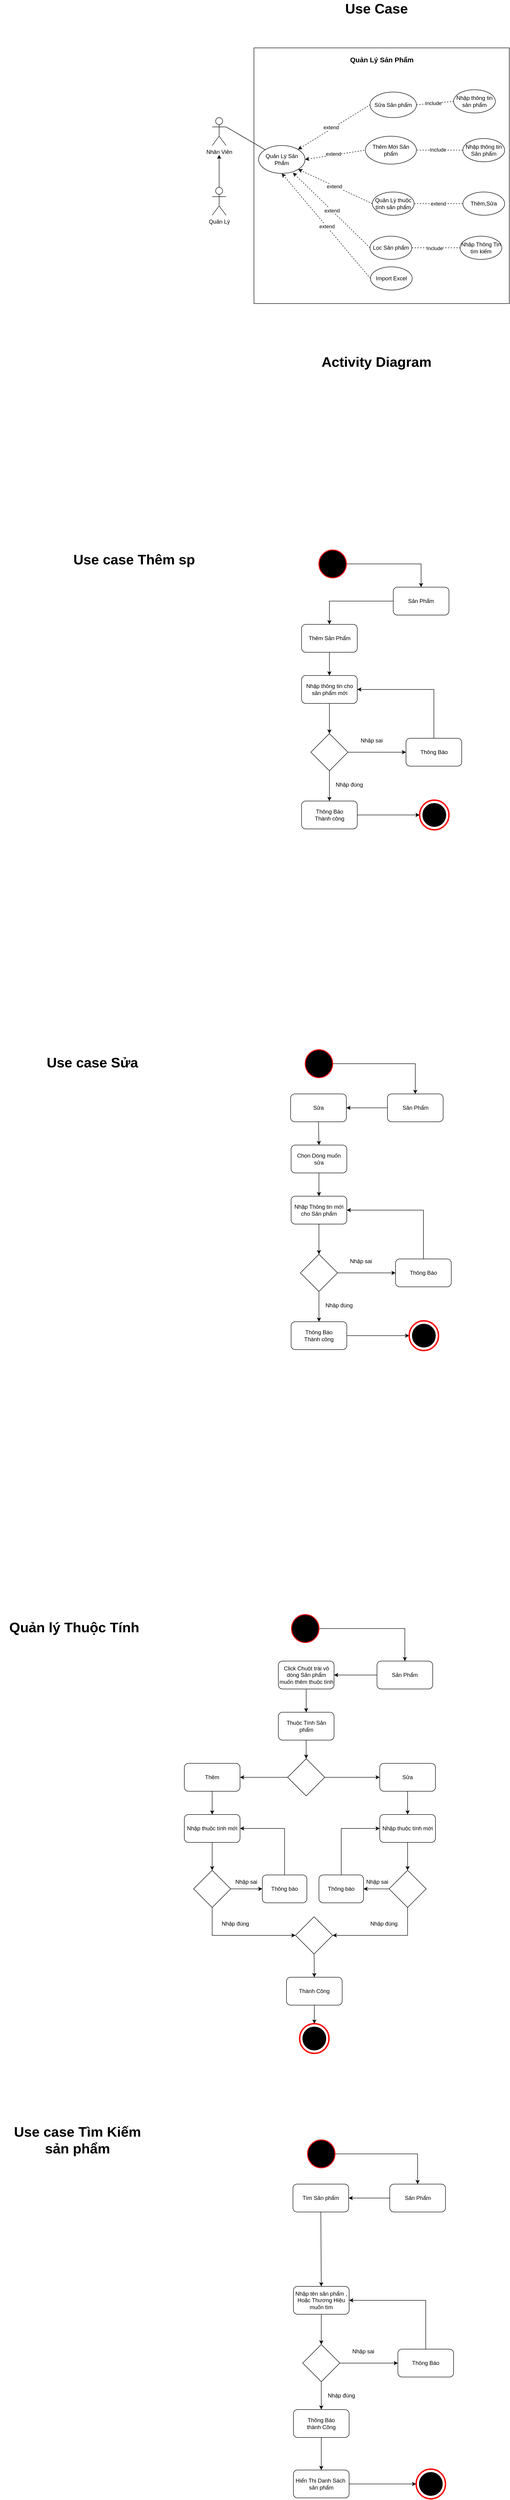 <mxfile version="22.1.8" type="device" pages="2">
  <diagram name="Page-1" id="2Zxr0U03Zd9KYjyifjJM">
    <mxGraphModel dx="4503" dy="2720" grid="0" gridSize="10" guides="1" tooltips="1" connect="1" arrows="1" fold="1" page="1" pageScale="1" pageWidth="850" pageHeight="1100" math="0" shadow="0">
      <root>
        <mxCell id="0" />
        <mxCell id="1" parent="0" />
        <mxCell id="1EELIQe_R0sqBMKia2p--1" value="" style="whiteSpace=wrap;html=1;aspect=fixed;fillStyle=auto;fillColor=none;" parent="1" vertex="1">
          <mxGeometry x="200" y="50" width="550" height="550" as="geometry" />
        </mxCell>
        <mxCell id="A_p0VNZWACx5mgNuEytA-6" style="rounded=0;orthogonalLoop=1;jettySize=auto;html=1;exitX=1;exitY=0.333;exitDx=0;exitDy=0;exitPerimeter=0;endArrow=none;endFill=0;" parent="1" source="A_p0VNZWACx5mgNuEytA-1" target="A_p0VNZWACx5mgNuEytA-5" edge="1">
          <mxGeometry relative="1" as="geometry" />
        </mxCell>
        <mxCell id="A_p0VNZWACx5mgNuEytA-1" value="Nhân Viên" style="shape=umlActor;verticalLabelPosition=bottom;verticalAlign=top;html=1;outlineConnect=0;" parent="1" vertex="1">
          <mxGeometry x="110" y="200" width="30" height="60" as="geometry" />
        </mxCell>
        <mxCell id="A_p0VNZWACx5mgNuEytA-2" value="Quản Lý" style="shape=umlActor;verticalLabelPosition=bottom;verticalAlign=top;html=1;outlineConnect=0;" parent="1" vertex="1">
          <mxGeometry x="110" y="350" width="30" height="60" as="geometry" />
        </mxCell>
        <mxCell id="A_p0VNZWACx5mgNuEytA-3" style="rounded=0;orthogonalLoop=1;jettySize=auto;html=1;exitX=0.5;exitY=0;exitDx=0;exitDy=0;exitPerimeter=0;" parent="1" source="A_p0VNZWACx5mgNuEytA-2" edge="1">
          <mxGeometry relative="1" as="geometry">
            <mxPoint x="125" y="280" as="targetPoint" />
          </mxGeometry>
        </mxCell>
        <mxCell id="A_p0VNZWACx5mgNuEytA-4" value="Quản Lý Sản Phẩm" style="text;html=1;strokeColor=none;fillColor=none;align=center;verticalAlign=middle;whiteSpace=wrap;rounded=0;fontSize=15;fontStyle=1" parent="1" vertex="1">
          <mxGeometry x="387.5" y="60" width="175" height="30" as="geometry" />
        </mxCell>
        <mxCell id="A_p0VNZWACx5mgNuEytA-8" style="rounded=0;orthogonalLoop=1;jettySize=auto;html=1;entryX=0;entryY=0.5;entryDx=0;entryDy=0;endArrow=none;endFill=0;dashed=1;startArrow=classic;startFill=1;" parent="1" source="A_p0VNZWACx5mgNuEytA-5" target="A_p0VNZWACx5mgNuEytA-7" edge="1">
          <mxGeometry relative="1" as="geometry" />
        </mxCell>
        <mxCell id="A_p0VNZWACx5mgNuEytA-11" value="extend" style="edgeLabel;html=1;align=center;verticalAlign=middle;resizable=0;points=[];" parent="A_p0VNZWACx5mgNuEytA-8" vertex="1" connectable="0">
          <mxGeometry x="-0.064" y="3" relative="1" as="geometry">
            <mxPoint as="offset" />
          </mxGeometry>
        </mxCell>
        <mxCell id="A_p0VNZWACx5mgNuEytA-5" value="Quản Lý Sản Phẩm" style="ellipse;whiteSpace=wrap;html=1;" parent="1" vertex="1">
          <mxGeometry x="210" y="260" width="100" height="60" as="geometry" />
        </mxCell>
        <mxCell id="A_p0VNZWACx5mgNuEytA-7" value="Sửa Sản phẩm" style="ellipse;whiteSpace=wrap;html=1;" parent="1" vertex="1">
          <mxGeometry x="450" y="145" width="100" height="55" as="geometry" />
        </mxCell>
        <mxCell id="A_p0VNZWACx5mgNuEytA-9" style="rounded=0;orthogonalLoop=1;jettySize=auto;html=1;exitX=1;exitY=0.5;exitDx=0;exitDy=0;entryX=0;entryY=0.5;entryDx=0;entryDy=0;endArrow=none;endFill=0;dashed=1;" parent="1" source="A_p0VNZWACx5mgNuEytA-7" target="A_p0VNZWACx5mgNuEytA-10" edge="1">
          <mxGeometry relative="1" as="geometry" />
        </mxCell>
        <mxCell id="A_p0VNZWACx5mgNuEytA-18" value="Include" style="edgeLabel;html=1;align=center;verticalAlign=middle;resizable=0;points=[];" parent="A_p0VNZWACx5mgNuEytA-9" vertex="1" connectable="0">
          <mxGeometry x="-0.12" relative="1" as="geometry">
            <mxPoint as="offset" />
          </mxGeometry>
        </mxCell>
        <mxCell id="A_p0VNZWACx5mgNuEytA-10" value="Nhập thông tin sản phẩm" style="ellipse;whiteSpace=wrap;html=1;" parent="1" vertex="1">
          <mxGeometry x="630" y="140" width="90" height="50" as="geometry" />
        </mxCell>
        <mxCell id="A_p0VNZWACx5mgNuEytA-12" value="Thêm Mới Sản phẩm" style="ellipse;whiteSpace=wrap;html=1;" parent="1" vertex="1">
          <mxGeometry x="440" y="240" width="110" height="60" as="geometry" />
        </mxCell>
        <mxCell id="A_p0VNZWACx5mgNuEytA-13" style="rounded=0;orthogonalLoop=1;jettySize=auto;html=1;entryX=0;entryY=0.5;entryDx=0;entryDy=0;endArrow=none;endFill=0;dashed=1;startArrow=classic;startFill=1;exitX=1;exitY=0.5;exitDx=0;exitDy=0;" parent="1" source="A_p0VNZWACx5mgNuEytA-5" target="A_p0VNZWACx5mgNuEytA-12" edge="1">
          <mxGeometry relative="1" as="geometry">
            <mxPoint x="305" y="279" as="sourcePoint" />
            <mxPoint x="460" y="185" as="targetPoint" />
          </mxGeometry>
        </mxCell>
        <mxCell id="A_p0VNZWACx5mgNuEytA-14" value="extend" style="edgeLabel;html=1;align=center;verticalAlign=middle;resizable=0;points=[];" parent="A_p0VNZWACx5mgNuEytA-13" vertex="1" connectable="0">
          <mxGeometry x="-0.064" y="3" relative="1" as="geometry">
            <mxPoint as="offset" />
          </mxGeometry>
        </mxCell>
        <mxCell id="A_p0VNZWACx5mgNuEytA-16" style="rounded=0;orthogonalLoop=1;jettySize=auto;html=1;exitX=0;exitY=0.5;exitDx=0;exitDy=0;entryX=1;entryY=0.5;entryDx=0;entryDy=0;dashed=1;endArrow=none;endFill=0;" parent="1" source="A_p0VNZWACx5mgNuEytA-15" target="A_p0VNZWACx5mgNuEytA-12" edge="1">
          <mxGeometry relative="1" as="geometry" />
        </mxCell>
        <mxCell id="A_p0VNZWACx5mgNuEytA-17" value="Include" style="edgeLabel;html=1;align=center;verticalAlign=middle;resizable=0;points=[];" parent="A_p0VNZWACx5mgNuEytA-16" vertex="1" connectable="0">
          <mxGeometry x="0.08" y="-1" relative="1" as="geometry">
            <mxPoint as="offset" />
          </mxGeometry>
        </mxCell>
        <mxCell id="A_p0VNZWACx5mgNuEytA-15" value="Nhập thông tin Sản phẩm" style="ellipse;whiteSpace=wrap;html=1;" parent="1" vertex="1">
          <mxGeometry x="650" y="245" width="90" height="50" as="geometry" />
        </mxCell>
        <mxCell id="A_p0VNZWACx5mgNuEytA-22" style="rounded=0;orthogonalLoop=1;jettySize=auto;html=1;exitX=1;exitY=0.5;exitDx=0;exitDy=0;entryX=0;entryY=0.5;entryDx=0;entryDy=0;endArrow=none;endFill=0;dashed=1;" parent="1" source="A_p0VNZWACx5mgNuEytA-19" target="A_p0VNZWACx5mgNuEytA-21" edge="1">
          <mxGeometry relative="1" as="geometry" />
        </mxCell>
        <mxCell id="A_p0VNZWACx5mgNuEytA-23" value="extend" style="edgeLabel;html=1;align=center;verticalAlign=middle;resizable=0;points=[];" parent="A_p0VNZWACx5mgNuEytA-22" vertex="1" connectable="0">
          <mxGeometry x="-0.012" relative="1" as="geometry">
            <mxPoint as="offset" />
          </mxGeometry>
        </mxCell>
        <mxCell id="A_p0VNZWACx5mgNuEytA-19" value="Quản Lý thuộc tính sản phẩm" style="ellipse;whiteSpace=wrap;html=1;" parent="1" vertex="1">
          <mxGeometry x="455" y="360" width="90" height="50" as="geometry" />
        </mxCell>
        <mxCell id="A_p0VNZWACx5mgNuEytA-20" style="rounded=0;orthogonalLoop=1;jettySize=auto;html=1;exitX=0;exitY=0.5;exitDx=0;exitDy=0;entryX=1;entryY=1;entryDx=0;entryDy=0;dashed=1;" parent="1" source="A_p0VNZWACx5mgNuEytA-19" target="A_p0VNZWACx5mgNuEytA-5" edge="1">
          <mxGeometry relative="1" as="geometry" />
        </mxCell>
        <mxCell id="A_p0VNZWACx5mgNuEytA-29" value="extend" style="edgeLabel;html=1;align=center;verticalAlign=middle;resizable=0;points=[];" parent="A_p0VNZWACx5mgNuEytA-20" vertex="1" connectable="0">
          <mxGeometry x="0.025" y="1" relative="1" as="geometry">
            <mxPoint as="offset" />
          </mxGeometry>
        </mxCell>
        <mxCell id="A_p0VNZWACx5mgNuEytA-21" value="Thêm,Sửa" style="ellipse;whiteSpace=wrap;html=1;" parent="1" vertex="1">
          <mxGeometry x="650" y="360" width="90" height="50" as="geometry" />
        </mxCell>
        <mxCell id="A_p0VNZWACx5mgNuEytA-27" style="edgeStyle=orthogonalEdgeStyle;rounded=0;orthogonalLoop=1;jettySize=auto;html=1;exitX=1;exitY=0.5;exitDx=0;exitDy=0;entryX=0;entryY=0.5;entryDx=0;entryDy=0;endArrow=none;endFill=0;dashed=1;" parent="1" source="A_p0VNZWACx5mgNuEytA-24" target="A_p0VNZWACx5mgNuEytA-26" edge="1">
          <mxGeometry relative="1" as="geometry" />
        </mxCell>
        <mxCell id="A_p0VNZWACx5mgNuEytA-28" value="Include" style="edgeLabel;html=1;align=center;verticalAlign=middle;resizable=0;points=[];" parent="A_p0VNZWACx5mgNuEytA-27" vertex="1" connectable="0">
          <mxGeometry x="-0.065" y="-1" relative="1" as="geometry">
            <mxPoint as="offset" />
          </mxGeometry>
        </mxCell>
        <mxCell id="A_p0VNZWACx5mgNuEytA-24" value="Lọc Sản phẩm" style="ellipse;whiteSpace=wrap;html=1;" parent="1" vertex="1">
          <mxGeometry x="450" y="455" width="90" height="50" as="geometry" />
        </mxCell>
        <mxCell id="A_p0VNZWACx5mgNuEytA-25" style="rounded=0;orthogonalLoop=1;jettySize=auto;html=1;exitX=0;exitY=0.5;exitDx=0;exitDy=0;entryX=0.739;entryY=0.971;entryDx=0;entryDy=0;dashed=1;entryPerimeter=0;" parent="1" source="A_p0VNZWACx5mgNuEytA-24" target="A_p0VNZWACx5mgNuEytA-5" edge="1">
          <mxGeometry relative="1" as="geometry">
            <mxPoint x="470" y="395" as="sourcePoint" />
            <mxPoint x="315" y="311" as="targetPoint" />
          </mxGeometry>
        </mxCell>
        <mxCell id="A_p0VNZWACx5mgNuEytA-30" value="extend" style="edgeLabel;html=1;align=center;verticalAlign=middle;resizable=0;points=[];" parent="A_p0VNZWACx5mgNuEytA-25" vertex="1" connectable="0">
          <mxGeometry x="-0.01" relative="1" as="geometry">
            <mxPoint as="offset" />
          </mxGeometry>
        </mxCell>
        <mxCell id="A_p0VNZWACx5mgNuEytA-26" value="Nhập Thông Tin tìm kiếm" style="ellipse;whiteSpace=wrap;html=1;" parent="1" vertex="1">
          <mxGeometry x="644" y="455" width="90" height="50" as="geometry" />
        </mxCell>
        <mxCell id="A_p0VNZWACx5mgNuEytA-31" value="Use Case" style="text;html=1;strokeColor=none;fillColor=none;align=center;verticalAlign=middle;whiteSpace=wrap;rounded=0;fontSize=30;fontStyle=1" parent="1" vertex="1">
          <mxGeometry x="378" y="-50" width="172" height="30" as="geometry" />
        </mxCell>
        <mxCell id="A_p0VNZWACx5mgNuEytA-32" value="Activity Diagram" style="text;html=1;strokeColor=none;fillColor=none;align=center;verticalAlign=middle;whiteSpace=wrap;rounded=0;fontSize=30;fontStyle=1" parent="1" vertex="1">
          <mxGeometry x="329" y="710" width="270" height="30" as="geometry" />
        </mxCell>
        <mxCell id="A_p0VNZWACx5mgNuEytA-35" style="edgeStyle=orthogonalEdgeStyle;rounded=0;orthogonalLoop=1;jettySize=auto;html=1;exitX=1;exitY=0.5;exitDx=0;exitDy=0;exitPerimeter=0;entryX=0.5;entryY=0;entryDx=0;entryDy=0;strokeColor=#000000;" parent="1" source="A_p0VNZWACx5mgNuEytA-34" target="A_p0VNZWACx5mgNuEytA-36" edge="1">
          <mxGeometry relative="1" as="geometry">
            <mxPoint x="401.167" y="1270" as="targetPoint" />
            <mxPoint x="396.5" y="1160" as="sourcePoint" />
          </mxGeometry>
        </mxCell>
        <mxCell id="A_p0VNZWACx5mgNuEytA-34" value="" style="strokeWidth=2;html=1;shape=mxgraph.flowchart.start_2;whiteSpace=wrap;gradientColor=none;fillStyle=solid;fillColor=#000000;strokeColor=#ff0000;" parent="1" vertex="1">
          <mxGeometry x="340" y="1130" width="59" height="60" as="geometry" />
        </mxCell>
        <mxCell id="A_p0VNZWACx5mgNuEytA-41" style="edgeStyle=orthogonalEdgeStyle;rounded=0;orthogonalLoop=1;jettySize=auto;html=1;exitX=0;exitY=0.5;exitDx=0;exitDy=0;entryX=0.5;entryY=0;entryDx=0;entryDy=0;" parent="1" source="A_p0VNZWACx5mgNuEytA-36" target="A_p0VNZWACx5mgNuEytA-39" edge="1">
          <mxGeometry relative="1" as="geometry" />
        </mxCell>
        <mxCell id="A_p0VNZWACx5mgNuEytA-36" value="Sản Phẩm" style="rounded=1;whiteSpace=wrap;html=1;" parent="1" vertex="1">
          <mxGeometry x="500" y="1210" width="120" height="60" as="geometry" />
        </mxCell>
        <mxCell id="A_p0VNZWACx5mgNuEytA-46" style="rounded=0;orthogonalLoop=1;jettySize=auto;html=1;exitX=0.5;exitY=1;exitDx=0;exitDy=0;" parent="1" source="A_p0VNZWACx5mgNuEytA-39" target="A_p0VNZWACx5mgNuEytA-45" edge="1">
          <mxGeometry relative="1" as="geometry" />
        </mxCell>
        <mxCell id="A_p0VNZWACx5mgNuEytA-39" value="Thêm Sản Phẩm" style="rounded=1;whiteSpace=wrap;html=1;" parent="1" vertex="1">
          <mxGeometry x="302.5" y="1290" width="120" height="60" as="geometry" />
        </mxCell>
        <mxCell id="A_p0VNZWACx5mgNuEytA-40" value="Use case Thêm sp" style="text;html=1;strokeColor=none;fillColor=none;align=center;verticalAlign=middle;whiteSpace=wrap;rounded=0;fontSize=30;fontStyle=1" parent="1" vertex="1">
          <mxGeometry x="-195" y="1138" width="274" height="24" as="geometry" />
        </mxCell>
        <mxCell id="A_p0VNZWACx5mgNuEytA-48" style="edgeStyle=orthogonalEdgeStyle;rounded=0;orthogonalLoop=1;jettySize=auto;html=1;exitX=1;exitY=0.5;exitDx=0;exitDy=0;entryX=0;entryY=0.5;entryDx=0;entryDy=0;" parent="1" source="A_p0VNZWACx5mgNuEytA-43" target="A_p0VNZWACx5mgNuEytA-50" edge="1">
          <mxGeometry relative="1" as="geometry">
            <mxPoint x="527.5" y="1590" as="targetPoint" />
          </mxGeometry>
        </mxCell>
        <mxCell id="A_p0VNZWACx5mgNuEytA-52" style="rounded=0;orthogonalLoop=1;jettySize=auto;html=1;exitX=0.5;exitY=1;exitDx=0;exitDy=0;entryX=0.5;entryY=0;entryDx=0;entryDy=0;" parent="1" source="A_p0VNZWACx5mgNuEytA-43" target="A_p0VNZWACx5mgNuEytA-53" edge="1">
          <mxGeometry relative="1" as="geometry">
            <mxPoint x="362.824" y="1670" as="targetPoint" />
          </mxGeometry>
        </mxCell>
        <mxCell id="A_p0VNZWACx5mgNuEytA-43" value="" style="rhombus;whiteSpace=wrap;html=1;" parent="1" vertex="1">
          <mxGeometry x="322.5" y="1525" width="80" height="80" as="geometry" />
        </mxCell>
        <mxCell id="A_p0VNZWACx5mgNuEytA-47" style="edgeStyle=orthogonalEdgeStyle;rounded=0;orthogonalLoop=1;jettySize=auto;html=1;exitX=0.5;exitY=1;exitDx=0;exitDy=0;" parent="1" source="A_p0VNZWACx5mgNuEytA-45" target="A_p0VNZWACx5mgNuEytA-43" edge="1">
          <mxGeometry relative="1" as="geometry" />
        </mxCell>
        <mxCell id="A_p0VNZWACx5mgNuEytA-45" value="Nhập thông tin cho sản phẩm mới" style="rounded=1;whiteSpace=wrap;html=1;" parent="1" vertex="1">
          <mxGeometry x="302.5" y="1400" width="120" height="60" as="geometry" />
        </mxCell>
        <mxCell id="A_p0VNZWACx5mgNuEytA-49" value="Nhập sai" style="text;html=1;align=center;verticalAlign=middle;resizable=0;points=[];autosize=1;strokeColor=none;fillColor=none;" parent="1" vertex="1">
          <mxGeometry x="417.5" y="1525" width="70" height="30" as="geometry" />
        </mxCell>
        <mxCell id="A_p0VNZWACx5mgNuEytA-51" style="edgeStyle=orthogonalEdgeStyle;rounded=0;orthogonalLoop=1;jettySize=auto;html=1;exitX=0.5;exitY=0;exitDx=0;exitDy=0;entryX=1;entryY=0.5;entryDx=0;entryDy=0;" parent="1" source="A_p0VNZWACx5mgNuEytA-50" target="A_p0VNZWACx5mgNuEytA-45" edge="1">
          <mxGeometry relative="1" as="geometry" />
        </mxCell>
        <mxCell id="A_p0VNZWACx5mgNuEytA-50" value="Thông Báo" style="rounded=1;whiteSpace=wrap;html=1;" parent="1" vertex="1">
          <mxGeometry x="527.5" y="1535" width="120" height="60" as="geometry" />
        </mxCell>
        <mxCell id="A_p0VNZWACx5mgNuEytA-54" style="rounded=0;orthogonalLoop=1;jettySize=auto;html=1;exitX=1;exitY=0.5;exitDx=0;exitDy=0;entryX=0;entryY=0.5;entryDx=0;entryDy=0;entryPerimeter=0;" parent="1" source="A_p0VNZWACx5mgNuEytA-53" target="A_p0VNZWACx5mgNuEytA-55" edge="1">
          <mxGeometry relative="1" as="geometry">
            <mxPoint x="530" y="1700.353" as="targetPoint" />
          </mxGeometry>
        </mxCell>
        <mxCell id="A_p0VNZWACx5mgNuEytA-53" value="Thông Báo &lt;br&gt;Thành công" style="rounded=1;whiteSpace=wrap;html=1;" parent="1" vertex="1">
          <mxGeometry x="302.5" y="1670" width="120" height="60" as="geometry" />
        </mxCell>
        <mxCell id="A_p0VNZWACx5mgNuEytA-55" value="" style="strokeWidth=3;html=1;shape=mxgraph.flowchart.start_2;whiteSpace=wrap;strokeColor=#ff0000;" parent="1" vertex="1">
          <mxGeometry x="556.88" y="1668.13" width="63.12" height="63.75" as="geometry" />
        </mxCell>
        <mxCell id="A_p0VNZWACx5mgNuEytA-56" value="" style="verticalLabelPosition=bottom;verticalAlign=top;html=1;shape=mxgraph.flowchart.on-page_reference;fillColor=#000000;" parent="1" vertex="1">
          <mxGeometry x="563.44" y="1675.01" width="50" height="50" as="geometry" />
        </mxCell>
        <mxCell id="A_p0VNZWACx5mgNuEytA-57" value="Nhập đúng" style="text;html=1;align=center;verticalAlign=middle;resizable=0;points=[];autosize=1;strokeColor=none;fillColor=none;" parent="1" vertex="1">
          <mxGeometry x="365" y="1620" width="80" height="30" as="geometry" />
        </mxCell>
        <mxCell id="A_p0VNZWACx5mgNuEytA-60" style="edgeStyle=orthogonalEdgeStyle;rounded=0;orthogonalLoop=1;jettySize=auto;html=1;exitX=1;exitY=0.5;exitDx=0;exitDy=0;exitPerimeter=0;entryX=0.5;entryY=0;entryDx=0;entryDy=0;strokeColor=#000000;" parent="1" source="A_p0VNZWACx5mgNuEytA-78" target="A_p0VNZWACx5mgNuEytA-62" edge="1">
          <mxGeometry relative="1" as="geometry">
            <mxPoint x="378.667" y="2390" as="targetPoint" />
            <mxPoint x="376.5" y="2280" as="sourcePoint" />
          </mxGeometry>
        </mxCell>
        <mxCell id="A_p0VNZWACx5mgNuEytA-81" style="rounded=0;orthogonalLoop=1;jettySize=auto;html=1;exitX=0;exitY=0.5;exitDx=0;exitDy=0;entryX=1;entryY=0.5;entryDx=0;entryDy=0;" parent="1" source="A_p0VNZWACx5mgNuEytA-62" target="A_p0VNZWACx5mgNuEytA-80" edge="1">
          <mxGeometry relative="1" as="geometry" />
        </mxCell>
        <mxCell id="A_p0VNZWACx5mgNuEytA-62" value="Sản Phẩm" style="rounded=1;whiteSpace=wrap;html=1;" parent="1" vertex="1">
          <mxGeometry x="487.5" y="2300" width="120" height="60" as="geometry" />
        </mxCell>
        <mxCell id="A_p0VNZWACx5mgNuEytA-63" style="rounded=0;orthogonalLoop=1;jettySize=auto;html=1;exitX=0.5;exitY=1;exitDx=0;exitDy=0;" parent="1" source="A_p0VNZWACx5mgNuEytA-64" target="A_p0VNZWACx5mgNuEytA-69" edge="1">
          <mxGeometry relative="1" as="geometry" />
        </mxCell>
        <mxCell id="A_p0VNZWACx5mgNuEytA-64" value="Chọn Dòng muốn sửa" style="rounded=1;whiteSpace=wrap;html=1;" parent="1" vertex="1">
          <mxGeometry x="280" y="2410" width="120" height="60" as="geometry" />
        </mxCell>
        <mxCell id="A_p0VNZWACx5mgNuEytA-65" style="edgeStyle=orthogonalEdgeStyle;rounded=0;orthogonalLoop=1;jettySize=auto;html=1;exitX=1;exitY=0.5;exitDx=0;exitDy=0;entryX=0;entryY=0.5;entryDx=0;entryDy=0;" parent="1" source="A_p0VNZWACx5mgNuEytA-67" target="A_p0VNZWACx5mgNuEytA-72" edge="1">
          <mxGeometry relative="1" as="geometry">
            <mxPoint x="505" y="2710" as="targetPoint" />
          </mxGeometry>
        </mxCell>
        <mxCell id="A_p0VNZWACx5mgNuEytA-66" style="rounded=0;orthogonalLoop=1;jettySize=auto;html=1;exitX=0.5;exitY=1;exitDx=0;exitDy=0;entryX=0.5;entryY=0;entryDx=0;entryDy=0;" parent="1" source="A_p0VNZWACx5mgNuEytA-67" target="A_p0VNZWACx5mgNuEytA-74" edge="1">
          <mxGeometry relative="1" as="geometry">
            <mxPoint x="340.324" y="2790" as="targetPoint" />
          </mxGeometry>
        </mxCell>
        <mxCell id="A_p0VNZWACx5mgNuEytA-67" value="" style="rhombus;whiteSpace=wrap;html=1;" parent="1" vertex="1">
          <mxGeometry x="300" y="2645" width="80" height="80" as="geometry" />
        </mxCell>
        <mxCell id="A_p0VNZWACx5mgNuEytA-68" style="edgeStyle=orthogonalEdgeStyle;rounded=0;orthogonalLoop=1;jettySize=auto;html=1;exitX=0.5;exitY=1;exitDx=0;exitDy=0;" parent="1" source="A_p0VNZWACx5mgNuEytA-69" target="A_p0VNZWACx5mgNuEytA-67" edge="1">
          <mxGeometry relative="1" as="geometry" />
        </mxCell>
        <mxCell id="A_p0VNZWACx5mgNuEytA-69" value="Nhập Thông tin mới cho Sản phẩm" style="rounded=1;whiteSpace=wrap;html=1;" parent="1" vertex="1">
          <mxGeometry x="280" y="2520" width="120" height="60" as="geometry" />
        </mxCell>
        <mxCell id="A_p0VNZWACx5mgNuEytA-70" value="Nhập sai" style="text;html=1;align=center;verticalAlign=middle;resizable=0;points=[];autosize=1;strokeColor=none;fillColor=none;" parent="1" vertex="1">
          <mxGeometry x="395" y="2645" width="70" height="30" as="geometry" />
        </mxCell>
        <mxCell id="A_p0VNZWACx5mgNuEytA-71" style="edgeStyle=orthogonalEdgeStyle;rounded=0;orthogonalLoop=1;jettySize=auto;html=1;exitX=0.5;exitY=0;exitDx=0;exitDy=0;entryX=1;entryY=0.5;entryDx=0;entryDy=0;" parent="1" source="A_p0VNZWACx5mgNuEytA-72" target="A_p0VNZWACx5mgNuEytA-69" edge="1">
          <mxGeometry relative="1" as="geometry" />
        </mxCell>
        <mxCell id="A_p0VNZWACx5mgNuEytA-72" value="Thông Báo" style="rounded=1;whiteSpace=wrap;html=1;" parent="1" vertex="1">
          <mxGeometry x="505" y="2655" width="120" height="60" as="geometry" />
        </mxCell>
        <mxCell id="A_p0VNZWACx5mgNuEytA-73" style="rounded=0;orthogonalLoop=1;jettySize=auto;html=1;exitX=1;exitY=0.5;exitDx=0;exitDy=0;entryX=0;entryY=0.5;entryDx=0;entryDy=0;entryPerimeter=0;" parent="1" source="A_p0VNZWACx5mgNuEytA-74" target="A_p0VNZWACx5mgNuEytA-75" edge="1">
          <mxGeometry relative="1" as="geometry">
            <mxPoint x="507.5" y="2820.353" as="targetPoint" />
          </mxGeometry>
        </mxCell>
        <mxCell id="A_p0VNZWACx5mgNuEytA-74" value="Thông Báo &lt;br&gt;Thành công" style="rounded=1;whiteSpace=wrap;html=1;" parent="1" vertex="1">
          <mxGeometry x="280" y="2790" width="120" height="60" as="geometry" />
        </mxCell>
        <mxCell id="A_p0VNZWACx5mgNuEytA-75" value="" style="strokeWidth=3;html=1;shape=mxgraph.flowchart.start_2;whiteSpace=wrap;strokeColor=#ff0000;" parent="1" vertex="1">
          <mxGeometry x="534.38" y="2788.13" width="63.12" height="63.75" as="geometry" />
        </mxCell>
        <mxCell id="A_p0VNZWACx5mgNuEytA-76" value="" style="verticalLabelPosition=bottom;verticalAlign=top;html=1;shape=mxgraph.flowchart.on-page_reference;fillColor=#000000;" parent="1" vertex="1">
          <mxGeometry x="540.94" y="2795.01" width="50" height="50" as="geometry" />
        </mxCell>
        <mxCell id="A_p0VNZWACx5mgNuEytA-77" value="Nhập đúng" style="text;html=1;align=center;verticalAlign=middle;resizable=0;points=[];autosize=1;strokeColor=none;fillColor=none;" parent="1" vertex="1">
          <mxGeometry x="342.5" y="2740" width="80" height="30" as="geometry" />
        </mxCell>
        <mxCell id="A_p0VNZWACx5mgNuEytA-78" value="" style="strokeWidth=2;html=1;shape=mxgraph.flowchart.start_2;whiteSpace=wrap;gradientColor=none;fillStyle=solid;fillColor=#000000;strokeColor=#ff0000;" parent="1" vertex="1">
          <mxGeometry x="310.5" y="2205" width="59" height="60" as="geometry" />
        </mxCell>
        <mxCell id="A_p0VNZWACx5mgNuEytA-79" value="Use case Sửa" style="text;html=1;strokeColor=none;fillColor=none;align=center;verticalAlign=middle;whiteSpace=wrap;rounded=0;fontSize=30;fontStyle=1" parent="1" vertex="1">
          <mxGeometry x="-283" y="2217" width="270" height="30" as="geometry" />
        </mxCell>
        <mxCell id="A_p0VNZWACx5mgNuEytA-82" style="rounded=0;orthogonalLoop=1;jettySize=auto;html=1;exitX=0.5;exitY=1;exitDx=0;exitDy=0;entryX=0.5;entryY=0;entryDx=0;entryDy=0;" parent="1" source="A_p0VNZWACx5mgNuEytA-80" target="A_p0VNZWACx5mgNuEytA-64" edge="1">
          <mxGeometry relative="1" as="geometry" />
        </mxCell>
        <mxCell id="A_p0VNZWACx5mgNuEytA-80" value="Sửa" style="rounded=1;whiteSpace=wrap;html=1;" parent="1" vertex="1">
          <mxGeometry x="279" y="2300" width="120" height="60" as="geometry" />
        </mxCell>
        <mxCell id="A_p0VNZWACx5mgNuEytA-107" style="edgeStyle=orthogonalEdgeStyle;rounded=0;orthogonalLoop=1;jettySize=auto;html=1;exitX=1;exitY=0.5;exitDx=0;exitDy=0;exitPerimeter=0;entryX=0.5;entryY=0;entryDx=0;entryDy=0;strokeColor=#000000;" parent="1" source="A_p0VNZWACx5mgNuEytA-125" target="A_p0VNZWACx5mgNuEytA-109" edge="1">
          <mxGeometry relative="1" as="geometry">
            <mxPoint x="351.167" y="3575" as="targetPoint" />
            <mxPoint x="349" y="3465" as="sourcePoint" />
          </mxGeometry>
        </mxCell>
        <mxCell id="A_p0VNZWACx5mgNuEytA-108" style="rounded=0;orthogonalLoop=1;jettySize=auto;html=1;exitX=0;exitY=0.5;exitDx=0;exitDy=0;entryX=1;entryY=0.5;entryDx=0;entryDy=0;" parent="1" source="A_p0VNZWACx5mgNuEytA-109" target="A_p0VNZWACx5mgNuEytA-127" edge="1">
          <mxGeometry relative="1" as="geometry" />
        </mxCell>
        <mxCell id="A_p0VNZWACx5mgNuEytA-109" value="Sản Phẩm" style="rounded=1;whiteSpace=wrap;html=1;" parent="1" vertex="1">
          <mxGeometry x="465" y="3520" width="120" height="60" as="geometry" />
        </mxCell>
        <mxCell id="A_p0VNZWACx5mgNuEytA-110" style="rounded=0;orthogonalLoop=1;jettySize=auto;html=1;exitX=0.5;exitY=1;exitDx=0;exitDy=0;entryX=0.5;entryY=0;entryDx=0;entryDy=0;" parent="1" target="A_p0VNZWACx5mgNuEytA-114" edge="1">
          <mxGeometry relative="1" as="geometry">
            <mxPoint x="312.26" y="3655" as="sourcePoint" />
            <mxPoint x="320" y="3720" as="targetPoint" />
          </mxGeometry>
        </mxCell>
        <mxCell id="A_p0VNZWACx5mgNuEytA-111" value="Thuộc Tính Sản phẩm" style="rounded=1;whiteSpace=wrap;html=1;" parent="1" vertex="1">
          <mxGeometry x="252.5" y="3630" width="120" height="60" as="geometry" />
        </mxCell>
        <mxCell id="A_p0VNZWACx5mgNuEytA-112" style="rounded=0;orthogonalLoop=1;jettySize=auto;html=1;exitX=1;exitY=0.5;exitDx=0;exitDy=0;entryX=0;entryY=0.5;entryDx=0;entryDy=0;" parent="1" source="A_p0VNZWACx5mgNuEytA-114" target="A_p0VNZWACx5mgNuEytA-128" edge="1">
          <mxGeometry relative="1" as="geometry">
            <mxPoint x="477.5" y="3870" as="targetPoint" />
          </mxGeometry>
        </mxCell>
        <mxCell id="A_p0VNZWACx5mgNuEytA-113" style="rounded=0;orthogonalLoop=1;jettySize=auto;html=1;exitX=0;exitY=0.5;exitDx=0;exitDy=0;entryX=1;entryY=0.5;entryDx=0;entryDy=0;" parent="1" source="A_p0VNZWACx5mgNuEytA-114" target="A_p0VNZWACx5mgNuEytA-121" edge="1">
          <mxGeometry relative="1" as="geometry">
            <mxPoint x="312.824" y="3975" as="targetPoint" />
          </mxGeometry>
        </mxCell>
        <mxCell id="A_p0VNZWACx5mgNuEytA-114" value="" style="rhombus;whiteSpace=wrap;html=1;" parent="1" vertex="1">
          <mxGeometry x="272.5" y="3730" width="80" height="80" as="geometry" />
        </mxCell>
        <mxCell id="A_p0VNZWACx5mgNuEytA-138" style="rounded=0;orthogonalLoop=1;jettySize=auto;html=1;exitX=0.5;exitY=1;exitDx=0;exitDy=0;entryX=0.5;entryY=0;entryDx=0;entryDy=0;" parent="1" source="A_p0VNZWACx5mgNuEytA-121" target="A_p0VNZWACx5mgNuEytA-135" edge="1">
          <mxGeometry relative="1" as="geometry" />
        </mxCell>
        <mxCell id="A_p0VNZWACx5mgNuEytA-121" value="Thêm" style="rounded=1;whiteSpace=wrap;html=1;" parent="1" vertex="1">
          <mxGeometry x="50" y="3740" width="120" height="60" as="geometry" />
        </mxCell>
        <mxCell id="A_p0VNZWACx5mgNuEytA-122" value="" style="strokeWidth=3;html=1;shape=mxgraph.flowchart.start_2;whiteSpace=wrap;strokeColor=#ff0000;" parent="1" vertex="1">
          <mxGeometry x="298.44" y="4300" width="63.12" height="63.75" as="geometry" />
        </mxCell>
        <mxCell id="A_p0VNZWACx5mgNuEytA-123" value="" style="verticalLabelPosition=bottom;verticalAlign=top;html=1;shape=mxgraph.flowchart.on-page_reference;fillColor=#000000;" parent="1" vertex="1">
          <mxGeometry x="305.0" y="4306.87" width="50" height="50" as="geometry" />
        </mxCell>
        <mxCell id="A_p0VNZWACx5mgNuEytA-125" value="" style="strokeWidth=2;html=1;shape=mxgraph.flowchart.start_2;whiteSpace=wrap;gradientColor=none;fillStyle=solid;fillColor=#000000;strokeColor=#ff0000;" parent="1" vertex="1">
          <mxGeometry x="281" y="3420" width="59" height="60" as="geometry" />
        </mxCell>
        <mxCell id="A_p0VNZWACx5mgNuEytA-126" style="rounded=0;orthogonalLoop=1;jettySize=auto;html=1;exitX=0.5;exitY=1;exitDx=0;exitDy=0;entryX=0.5;entryY=0;entryDx=0;entryDy=0;" parent="1" source="A_p0VNZWACx5mgNuEytA-127" target="A_p0VNZWACx5mgNuEytA-111" edge="1">
          <mxGeometry relative="1" as="geometry" />
        </mxCell>
        <mxCell id="A_p0VNZWACx5mgNuEytA-127" value="&lt;div style=&quot;&quot;&gt;&lt;span style=&quot;background-color: initial;&quot;&gt;Click Chuột trái vô dòng Sản phẩm muốn thêm thuộc tính&lt;/span&gt;&lt;/div&gt;" style="rounded=1;whiteSpace=wrap;html=1;align=center;" parent="1" vertex="1">
          <mxGeometry x="252.5" y="3520" width="120" height="60" as="geometry" />
        </mxCell>
        <mxCell id="A_p0VNZWACx5mgNuEytA-137" style="rounded=0;orthogonalLoop=1;jettySize=auto;html=1;exitX=0.5;exitY=1;exitDx=0;exitDy=0;entryX=0.5;entryY=0;entryDx=0;entryDy=0;" parent="1" source="A_p0VNZWACx5mgNuEytA-128" target="A_p0VNZWACx5mgNuEytA-136" edge="1">
          <mxGeometry relative="1" as="geometry" />
        </mxCell>
        <mxCell id="A_p0VNZWACx5mgNuEytA-128" value="Sửa" style="rounded=1;whiteSpace=wrap;html=1;" parent="1" vertex="1">
          <mxGeometry x="470.94" y="3740" width="120" height="60" as="geometry" />
        </mxCell>
        <mxCell id="A_p0VNZWACx5mgNuEytA-141" style="edgeStyle=orthogonalEdgeStyle;rounded=0;orthogonalLoop=1;jettySize=auto;html=1;exitX=1;exitY=0.5;exitDx=0;exitDy=0;entryX=0;entryY=0.5;entryDx=0;entryDy=0;" parent="1" source="A_p0VNZWACx5mgNuEytA-133" target="A_p0VNZWACx5mgNuEytA-142" edge="1">
          <mxGeometry relative="1" as="geometry">
            <mxPoint x="240" y="4010.241" as="targetPoint" />
          </mxGeometry>
        </mxCell>
        <mxCell id="A_p0VNZWACx5mgNuEytA-149" style="edgeStyle=orthogonalEdgeStyle;rounded=0;orthogonalLoop=1;jettySize=auto;html=1;exitX=0.5;exitY=1;exitDx=0;exitDy=0;entryX=0;entryY=0.5;entryDx=0;entryDy=0;" parent="1" source="A_p0VNZWACx5mgNuEytA-133" target="A_p0VNZWACx5mgNuEytA-151" edge="1">
          <mxGeometry relative="1" as="geometry">
            <mxPoint x="109.724" y="4100" as="targetPoint" />
          </mxGeometry>
        </mxCell>
        <mxCell id="A_p0VNZWACx5mgNuEytA-133" value="" style="rhombus;whiteSpace=wrap;html=1;" parent="1" vertex="1">
          <mxGeometry x="70" y="3970" width="80" height="80" as="geometry" />
        </mxCell>
        <mxCell id="A_p0VNZWACx5mgNuEytA-146" style="rounded=0;orthogonalLoop=1;jettySize=auto;html=1;exitX=0;exitY=0.5;exitDx=0;exitDy=0;entryX=1;entryY=0.5;entryDx=0;entryDy=0;" parent="1" source="A_p0VNZWACx5mgNuEytA-134" target="A_p0VNZWACx5mgNuEytA-145" edge="1">
          <mxGeometry relative="1" as="geometry" />
        </mxCell>
        <mxCell id="A_p0VNZWACx5mgNuEytA-152" style="edgeStyle=orthogonalEdgeStyle;rounded=0;orthogonalLoop=1;jettySize=auto;html=1;exitX=0.5;exitY=1;exitDx=0;exitDy=0;entryX=1;entryY=0.5;entryDx=0;entryDy=0;" parent="1" source="A_p0VNZWACx5mgNuEytA-134" target="A_p0VNZWACx5mgNuEytA-151" edge="1">
          <mxGeometry relative="1" as="geometry" />
        </mxCell>
        <mxCell id="A_p0VNZWACx5mgNuEytA-134" value="" style="rhombus;whiteSpace=wrap;html=1;" parent="1" vertex="1">
          <mxGeometry x="490.94" y="3970" width="80" height="80" as="geometry" />
        </mxCell>
        <mxCell id="A_p0VNZWACx5mgNuEytA-139" style="rounded=0;orthogonalLoop=1;jettySize=auto;html=1;exitX=0.5;exitY=1;exitDx=0;exitDy=0;" parent="1" source="A_p0VNZWACx5mgNuEytA-135" target="A_p0VNZWACx5mgNuEytA-133" edge="1">
          <mxGeometry relative="1" as="geometry" />
        </mxCell>
        <mxCell id="A_p0VNZWACx5mgNuEytA-135" value="Nhập thuộc tính mới" style="rounded=1;whiteSpace=wrap;html=1;" parent="1" vertex="1">
          <mxGeometry x="50" y="3850" width="120" height="60" as="geometry" />
        </mxCell>
        <mxCell id="A_p0VNZWACx5mgNuEytA-140" style="rounded=0;orthogonalLoop=1;jettySize=auto;html=1;exitX=0.5;exitY=1;exitDx=0;exitDy=0;entryX=0.5;entryY=0;entryDx=0;entryDy=0;" parent="1" source="A_p0VNZWACx5mgNuEytA-136" target="A_p0VNZWACx5mgNuEytA-134" edge="1">
          <mxGeometry relative="1" as="geometry" />
        </mxCell>
        <mxCell id="A_p0VNZWACx5mgNuEytA-136" value="Nhập thuộc tính mới" style="rounded=1;whiteSpace=wrap;html=1;" parent="1" vertex="1">
          <mxGeometry x="470.94" y="3850" width="120" height="60" as="geometry" />
        </mxCell>
        <mxCell id="A_p0VNZWACx5mgNuEytA-143" style="edgeStyle=orthogonalEdgeStyle;rounded=0;orthogonalLoop=1;jettySize=auto;html=1;exitX=0.5;exitY=0;exitDx=0;exitDy=0;entryX=1;entryY=0.5;entryDx=0;entryDy=0;" parent="1" source="A_p0VNZWACx5mgNuEytA-142" target="A_p0VNZWACx5mgNuEytA-135" edge="1">
          <mxGeometry relative="1" as="geometry" />
        </mxCell>
        <mxCell id="A_p0VNZWACx5mgNuEytA-142" value="Thông báo" style="rounded=1;whiteSpace=wrap;html=1;" parent="1" vertex="1">
          <mxGeometry x="218" y="3980" width="96" height="60" as="geometry" />
        </mxCell>
        <mxCell id="A_p0VNZWACx5mgNuEytA-144" value="Nhập sai" style="text;html=1;align=center;verticalAlign=middle;resizable=0;points=[];autosize=1;strokeColor=none;fillColor=none;" parent="1" vertex="1">
          <mxGeometry x="148" y="3980" width="70" height="30" as="geometry" />
        </mxCell>
        <mxCell id="A_p0VNZWACx5mgNuEytA-147" style="edgeStyle=orthogonalEdgeStyle;rounded=0;orthogonalLoop=1;jettySize=auto;html=1;exitX=0.5;exitY=0;exitDx=0;exitDy=0;entryX=0;entryY=0.5;entryDx=0;entryDy=0;" parent="1" source="A_p0VNZWACx5mgNuEytA-145" target="A_p0VNZWACx5mgNuEytA-136" edge="1">
          <mxGeometry relative="1" as="geometry" />
        </mxCell>
        <mxCell id="A_p0VNZWACx5mgNuEytA-145" value="Thông báo" style="rounded=1;whiteSpace=wrap;html=1;" parent="1" vertex="1">
          <mxGeometry x="340" y="3980" width="96" height="60" as="geometry" />
        </mxCell>
        <mxCell id="A_p0VNZWACx5mgNuEytA-148" value="Nhập sai" style="text;html=1;align=center;verticalAlign=middle;resizable=0;points=[];autosize=1;strokeColor=none;fillColor=none;" parent="1" vertex="1">
          <mxGeometry x="430" y="3980" width="70" height="30" as="geometry" />
        </mxCell>
        <mxCell id="A_p0VNZWACx5mgNuEytA-157" style="rounded=0;orthogonalLoop=1;jettySize=auto;html=1;exitX=0.5;exitY=1;exitDx=0;exitDy=0;entryX=0.5;entryY=0;entryDx=0;entryDy=0;" parent="1" source="A_p0VNZWACx5mgNuEytA-151" target="A_p0VNZWACx5mgNuEytA-156" edge="1">
          <mxGeometry relative="1" as="geometry" />
        </mxCell>
        <mxCell id="A_p0VNZWACx5mgNuEytA-151" value="" style="rhombus;whiteSpace=wrap;html=1;" parent="1" vertex="1">
          <mxGeometry x="289.5" y="4070" width="80" height="80" as="geometry" />
        </mxCell>
        <mxCell id="A_p0VNZWACx5mgNuEytA-153" value="Nhập đúng" style="text;html=1;strokeColor=none;fillColor=none;align=center;verticalAlign=middle;whiteSpace=wrap;rounded=0;" parent="1" vertex="1">
          <mxGeometry x="120" y="4070" width="80" height="30" as="geometry" />
        </mxCell>
        <mxCell id="A_p0VNZWACx5mgNuEytA-154" value="Nhập đúng" style="text;html=1;strokeColor=none;fillColor=none;align=center;verticalAlign=middle;whiteSpace=wrap;rounded=0;" parent="1" vertex="1">
          <mxGeometry x="440" y="4070" width="80" height="30" as="geometry" />
        </mxCell>
        <mxCell id="A_p0VNZWACx5mgNuEytA-156" value="Thành Công" style="rounded=1;whiteSpace=wrap;html=1;" parent="1" vertex="1">
          <mxGeometry x="270" y="4200" width="120" height="60" as="geometry" />
        </mxCell>
        <mxCell id="A_p0VNZWACx5mgNuEytA-158" style="rounded=0;orthogonalLoop=1;jettySize=auto;html=1;exitX=0.5;exitY=1;exitDx=0;exitDy=0;entryX=0.5;entryY=0;entryDx=0;entryDy=0;entryPerimeter=0;" parent="1" source="A_p0VNZWACx5mgNuEytA-156" target="A_p0VNZWACx5mgNuEytA-122" edge="1">
          <mxGeometry relative="1" as="geometry" />
        </mxCell>
        <mxCell id="A_p0VNZWACx5mgNuEytA-159" style="edgeStyle=orthogonalEdgeStyle;rounded=0;orthogonalLoop=1;jettySize=auto;html=1;exitX=1;exitY=0.5;exitDx=0;exitDy=0;exitPerimeter=0;entryX=0.5;entryY=0;entryDx=0;entryDy=0;strokeColor=#000000;" parent="1" source="A_p0VNZWACx5mgNuEytA-177" target="A_p0VNZWACx5mgNuEytA-161" edge="1">
          <mxGeometry relative="1" as="geometry">
            <mxPoint x="383.667" y="4735" as="targetPoint" />
            <mxPoint x="381.5" y="4625" as="sourcePoint" />
          </mxGeometry>
        </mxCell>
        <mxCell id="A_p0VNZWACx5mgNuEytA-160" style="rounded=0;orthogonalLoop=1;jettySize=auto;html=1;exitX=0;exitY=0.5;exitDx=0;exitDy=0;entryX=1;entryY=0.5;entryDx=0;entryDy=0;" parent="1" source="A_p0VNZWACx5mgNuEytA-161" target="A_p0VNZWACx5mgNuEytA-179" edge="1">
          <mxGeometry relative="1" as="geometry" />
        </mxCell>
        <mxCell id="A_p0VNZWACx5mgNuEytA-161" value="Sản Phẩm" style="rounded=1;whiteSpace=wrap;html=1;" parent="1" vertex="1">
          <mxGeometry x="492.5" y="4645" width="120" height="60" as="geometry" />
        </mxCell>
        <mxCell id="A_p0VNZWACx5mgNuEytA-164" style="edgeStyle=orthogonalEdgeStyle;rounded=0;orthogonalLoop=1;jettySize=auto;html=1;exitX=1;exitY=0.5;exitDx=0;exitDy=0;entryX=0;entryY=0.5;entryDx=0;entryDy=0;" parent="1" source="A_p0VNZWACx5mgNuEytA-166" target="A_p0VNZWACx5mgNuEytA-171" edge="1">
          <mxGeometry relative="1" as="geometry">
            <mxPoint x="510" y="5055" as="targetPoint" />
          </mxGeometry>
        </mxCell>
        <mxCell id="A_p0VNZWACx5mgNuEytA-184" style="rounded=0;orthogonalLoop=1;jettySize=auto;html=1;exitX=0.5;exitY=1;exitDx=0;exitDy=0;entryX=0.5;entryY=0;entryDx=0;entryDy=0;" parent="1" source="A_p0VNZWACx5mgNuEytA-166" target="A_p0VNZWACx5mgNuEytA-183" edge="1">
          <mxGeometry relative="1" as="geometry" />
        </mxCell>
        <mxCell id="A_p0VNZWACx5mgNuEytA-166" value="" style="rhombus;whiteSpace=wrap;html=1;" parent="1" vertex="1">
          <mxGeometry x="305" y="4990" width="80" height="80" as="geometry" />
        </mxCell>
        <mxCell id="A_p0VNZWACx5mgNuEytA-167" style="edgeStyle=orthogonalEdgeStyle;rounded=0;orthogonalLoop=1;jettySize=auto;html=1;exitX=0.5;exitY=1;exitDx=0;exitDy=0;" parent="1" source="A_p0VNZWACx5mgNuEytA-168" target="A_p0VNZWACx5mgNuEytA-166" edge="1">
          <mxGeometry relative="1" as="geometry" />
        </mxCell>
        <mxCell id="A_p0VNZWACx5mgNuEytA-168" value="Nhập tên sản phẩm , Hoặc Thương Hiệu muốn tìm" style="rounded=1;whiteSpace=wrap;html=1;" parent="1" vertex="1">
          <mxGeometry x="285" y="4865" width="120" height="60" as="geometry" />
        </mxCell>
        <mxCell id="A_p0VNZWACx5mgNuEytA-169" value="Nhập sai" style="text;html=1;align=center;verticalAlign=middle;resizable=0;points=[];autosize=1;strokeColor=none;fillColor=none;" parent="1" vertex="1">
          <mxGeometry x="400" y="4990" width="70" height="30" as="geometry" />
        </mxCell>
        <mxCell id="A_p0VNZWACx5mgNuEytA-170" style="edgeStyle=orthogonalEdgeStyle;rounded=0;orthogonalLoop=1;jettySize=auto;html=1;exitX=0.5;exitY=0;exitDx=0;exitDy=0;entryX=1;entryY=0.5;entryDx=0;entryDy=0;" parent="1" source="A_p0VNZWACx5mgNuEytA-171" target="A_p0VNZWACx5mgNuEytA-168" edge="1">
          <mxGeometry relative="1" as="geometry" />
        </mxCell>
        <mxCell id="A_p0VNZWACx5mgNuEytA-171" value="Thông Báo" style="rounded=1;whiteSpace=wrap;html=1;" parent="1" vertex="1">
          <mxGeometry x="510" y="5000" width="120" height="60" as="geometry" />
        </mxCell>
        <mxCell id="A_p0VNZWACx5mgNuEytA-172" style="rounded=0;orthogonalLoop=1;jettySize=auto;html=1;exitX=1;exitY=0.5;exitDx=0;exitDy=0;entryX=0;entryY=0.5;entryDx=0;entryDy=0;entryPerimeter=0;" parent="1" source="A_p0VNZWACx5mgNuEytA-173" target="A_p0VNZWACx5mgNuEytA-174" edge="1">
          <mxGeometry relative="1" as="geometry">
            <mxPoint x="512.5" y="5165.353" as="targetPoint" />
          </mxGeometry>
        </mxCell>
        <mxCell id="A_p0VNZWACx5mgNuEytA-173" value="Hiển Thị Danh Sách&amp;nbsp; sản phẩm" style="rounded=1;whiteSpace=wrap;html=1;" parent="1" vertex="1">
          <mxGeometry x="285" y="5260" width="120" height="60" as="geometry" />
        </mxCell>
        <mxCell id="A_p0VNZWACx5mgNuEytA-174" value="" style="strokeWidth=3;html=1;shape=mxgraph.flowchart.start_2;whiteSpace=wrap;strokeColor=#ff0000;" parent="1" vertex="1">
          <mxGeometry x="549.38" y="5258.13" width="63.12" height="63.75" as="geometry" />
        </mxCell>
        <mxCell id="A_p0VNZWACx5mgNuEytA-175" value="" style="verticalLabelPosition=bottom;verticalAlign=top;html=1;shape=mxgraph.flowchart.on-page_reference;fillColor=#000000;" parent="1" vertex="1">
          <mxGeometry x="555.94" y="5265" width="50" height="50" as="geometry" />
        </mxCell>
        <mxCell id="A_p0VNZWACx5mgNuEytA-176" value="Nhập đúng" style="text;html=1;align=center;verticalAlign=middle;resizable=0;points=[];autosize=1;strokeColor=none;fillColor=none;" parent="1" vertex="1">
          <mxGeometry x="347.5" y="5085" width="80" height="30" as="geometry" />
        </mxCell>
        <mxCell id="A_p0VNZWACx5mgNuEytA-177" value="" style="strokeWidth=2;html=1;shape=mxgraph.flowchart.start_2;whiteSpace=wrap;gradientColor=none;fillStyle=solid;fillColor=#000000;strokeColor=#ff0000;" parent="1" vertex="1">
          <mxGeometry x="315.5" y="4550" width="59" height="60" as="geometry" />
        </mxCell>
        <mxCell id="A_p0VNZWACx5mgNuEytA-178" style="rounded=0;orthogonalLoop=1;jettySize=auto;html=1;exitX=0.5;exitY=1;exitDx=0;exitDy=0;entryX=0.5;entryY=0;entryDx=0;entryDy=0;" parent="1" source="A_p0VNZWACx5mgNuEytA-179" target="A_p0VNZWACx5mgNuEytA-168" edge="1">
          <mxGeometry relative="1" as="geometry">
            <mxPoint x="345" y="4755" as="targetPoint" />
          </mxGeometry>
        </mxCell>
        <mxCell id="A_p0VNZWACx5mgNuEytA-179" value="Tìm Sản phẩm" style="rounded=1;whiteSpace=wrap;html=1;" parent="1" vertex="1">
          <mxGeometry x="284" y="4645" width="120" height="60" as="geometry" />
        </mxCell>
        <mxCell id="A_p0VNZWACx5mgNuEytA-181" value="Quản lý Thuộc Tính" style="text;html=1;strokeColor=none;fillColor=none;align=center;verticalAlign=middle;whiteSpace=wrap;rounded=0;fontSize=30;fontStyle=1" parent="1" vertex="1">
          <mxGeometry x="-347" y="3432" width="320" height="30" as="geometry" />
        </mxCell>
        <mxCell id="A_p0VNZWACx5mgNuEytA-182" value="Use case Tìm Kiếm sản phẩm" style="text;html=1;strokeColor=none;fillColor=none;align=center;verticalAlign=middle;whiteSpace=wrap;rounded=0;fontSize=30;fontStyle=1" parent="1" vertex="1">
          <mxGeometry x="-340" y="4535" width="320" height="30" as="geometry" />
        </mxCell>
        <mxCell id="A_p0VNZWACx5mgNuEytA-186" style="edgeStyle=orthogonalEdgeStyle;rounded=0;orthogonalLoop=1;jettySize=auto;html=1;exitX=0.5;exitY=1;exitDx=0;exitDy=0;" parent="1" source="A_p0VNZWACx5mgNuEytA-183" target="A_p0VNZWACx5mgNuEytA-173" edge="1">
          <mxGeometry relative="1" as="geometry" />
        </mxCell>
        <mxCell id="A_p0VNZWACx5mgNuEytA-183" value="Thông Báo &lt;br&gt;thành Công" style="rounded=1;whiteSpace=wrap;html=1;" parent="1" vertex="1">
          <mxGeometry x="285" y="5130" width="120" height="60" as="geometry" />
        </mxCell>
        <mxCell id="fJ8wo2AukeO2VBdlDvF3-1" value="Import Excel" style="ellipse;whiteSpace=wrap;html=1;" parent="1" vertex="1">
          <mxGeometry x="450.94" y="521" width="90" height="50" as="geometry" />
        </mxCell>
        <mxCell id="fJ8wo2AukeO2VBdlDvF3-2" style="rounded=0;orthogonalLoop=1;jettySize=auto;html=1;exitX=0;exitY=0.5;exitDx=0;exitDy=0;entryX=0.5;entryY=1;entryDx=0;entryDy=0;dashed=1;" parent="1" source="fJ8wo2AukeO2VBdlDvF3-1" target="A_p0VNZWACx5mgNuEytA-5" edge="1">
          <mxGeometry relative="1" as="geometry">
            <mxPoint x="460" y="490" as="sourcePoint" />
            <mxPoint x="270" y="330" as="targetPoint" />
          </mxGeometry>
        </mxCell>
        <mxCell id="fJ8wo2AukeO2VBdlDvF3-3" value="extend" style="edgeLabel;html=1;align=center;verticalAlign=middle;resizable=0;points=[];" parent="fJ8wo2AukeO2VBdlDvF3-2" vertex="1" connectable="0">
          <mxGeometry x="-0.01" relative="1" as="geometry">
            <mxPoint as="offset" />
          </mxGeometry>
        </mxCell>
      </root>
    </mxGraphModel>
  </diagram>
  <diagram id="4ZR-gOkcUdVC9S3e5LYW" name="Page-2">
    <mxGraphModel dx="1221" dy="648" grid="1" gridSize="10" guides="1" tooltips="1" connect="1" arrows="1" fold="1" page="1" pageScale="1" pageWidth="850" pageHeight="1100" math="0" shadow="0">
      <root>
        <mxCell id="0" />
        <mxCell id="1" parent="0" />
        <mxCell id="uicMQsBCzOZ97LsFVs1F-6" style="edgeStyle=orthogonalEdgeStyle;rounded=0;orthogonalLoop=1;jettySize=auto;html=1;exitX=1;exitY=0.5;exitDx=0;exitDy=0;" edge="1" parent="1" source="uicMQsBCzOZ97LsFVs1F-1" target="uicMQsBCzOZ97LsFVs1F-5">
          <mxGeometry relative="1" as="geometry" />
        </mxCell>
        <mxCell id="uicMQsBCzOZ97LsFVs1F-1" value="Trang bán hàng" style="rounded=1;whiteSpace=wrap;html=1;" vertex="1" parent="1">
          <mxGeometry x="355" y="360" width="120" height="60" as="geometry" />
        </mxCell>
        <mxCell id="uicMQsBCzOZ97LsFVs1F-4" style="edgeStyle=orthogonalEdgeStyle;rounded=0;orthogonalLoop=1;jettySize=auto;html=1;exitX=1;exitY=0.5;exitDx=0;exitDy=0;" edge="1" parent="1" source="uicMQsBCzOZ97LsFVs1F-3" target="uicMQsBCzOZ97LsFVs1F-1">
          <mxGeometry relative="1" as="geometry" />
        </mxCell>
        <mxCell id="uicMQsBCzOZ97LsFVs1F-3" value="" style="ellipse;whiteSpace=wrap;html=1;aspect=fixed;fillColor=#000000;" vertex="1" parent="1">
          <mxGeometry x="230" y="365" width="50" height="50" as="geometry" />
        </mxCell>
        <mxCell id="uicMQsBCzOZ97LsFVs1F-8" style="edgeStyle=orthogonalEdgeStyle;rounded=0;orthogonalLoop=1;jettySize=auto;html=1;exitX=0.5;exitY=1;exitDx=0;exitDy=0;" edge="1" parent="1" source="uicMQsBCzOZ97LsFVs1F-5" target="uicMQsBCzOZ97LsFVs1F-7">
          <mxGeometry relative="1" as="geometry" />
        </mxCell>
        <mxCell id="uicMQsBCzOZ97LsFVs1F-5" value="Tạo hóa đơn trống" style="rounded=1;whiteSpace=wrap;html=1;" vertex="1" parent="1">
          <mxGeometry x="550" y="360" width="120" height="60" as="geometry" />
        </mxCell>
        <mxCell id="uicMQsBCzOZ97LsFVs1F-15" style="edgeStyle=orthogonalEdgeStyle;rounded=0;orthogonalLoop=1;jettySize=auto;html=1;exitX=0;exitY=0.5;exitDx=0;exitDy=0;entryX=0.5;entryY=0;entryDx=0;entryDy=0;" edge="1" parent="1" source="uicMQsBCzOZ97LsFVs1F-7" target="uicMQsBCzOZ97LsFVs1F-14">
          <mxGeometry relative="1" as="geometry" />
        </mxCell>
        <mxCell id="uicMQsBCzOZ97LsFVs1F-7" value="Thêm sản phẩm" style="rounded=1;whiteSpace=wrap;html=1;" vertex="1" parent="1">
          <mxGeometry x="550" y="450" width="120" height="60" as="geometry" />
        </mxCell>
        <mxCell id="uicMQsBCzOZ97LsFVs1F-12" style="edgeStyle=orthogonalEdgeStyle;rounded=0;orthogonalLoop=1;jettySize=auto;html=1;exitX=1;exitY=0.5;exitDx=0;exitDy=0;" edge="1" parent="1" source="uicMQsBCzOZ97LsFVs1F-9" target="uicMQsBCzOZ97LsFVs1F-11">
          <mxGeometry relative="1" as="geometry" />
        </mxCell>
        <mxCell id="uicMQsBCzOZ97LsFVs1F-20" style="edgeStyle=orthogonalEdgeStyle;rounded=0;orthogonalLoop=1;jettySize=auto;html=1;exitX=0.5;exitY=1;exitDx=0;exitDy=0;" edge="1" parent="1" source="uicMQsBCzOZ97LsFVs1F-9" target="uicMQsBCzOZ97LsFVs1F-19">
          <mxGeometry relative="1" as="geometry" />
        </mxCell>
        <mxCell id="uicMQsBCzOZ97LsFVs1F-9" value="" style="rhombus;whiteSpace=wrap;html=1;" vertex="1" parent="1">
          <mxGeometry x="375" y="600" width="80" height="80" as="geometry" />
        </mxCell>
        <mxCell id="uicMQsBCzOZ97LsFVs1F-17" style="edgeStyle=orthogonalEdgeStyle;rounded=0;orthogonalLoop=1;jettySize=auto;html=1;exitX=0.5;exitY=0;exitDx=0;exitDy=0;entryX=1;entryY=0.5;entryDx=0;entryDy=0;" edge="1" parent="1" source="uicMQsBCzOZ97LsFVs1F-11" target="uicMQsBCzOZ97LsFVs1F-7">
          <mxGeometry relative="1" as="geometry" />
        </mxCell>
        <mxCell id="uicMQsBCzOZ97LsFVs1F-11" value="Thông báo" style="rounded=1;whiteSpace=wrap;html=1;" vertex="1" parent="1">
          <mxGeometry x="640" y="610" width="120" height="60" as="geometry" />
        </mxCell>
        <mxCell id="uicMQsBCzOZ97LsFVs1F-13" value="nhập sai" style="text;html=1;align=center;verticalAlign=middle;resizable=0;points=[];autosize=1;strokeColor=none;fillColor=none;" vertex="1" parent="1">
          <mxGeometry x="490" y="610" width="70" height="30" as="geometry" />
        </mxCell>
        <mxCell id="uicMQsBCzOZ97LsFVs1F-16" style="edgeStyle=orthogonalEdgeStyle;rounded=0;orthogonalLoop=1;jettySize=auto;html=1;exitX=0.5;exitY=1;exitDx=0;exitDy=0;" edge="1" parent="1" source="uicMQsBCzOZ97LsFVs1F-14" target="uicMQsBCzOZ97LsFVs1F-9">
          <mxGeometry relative="1" as="geometry" />
        </mxCell>
        <mxCell id="uicMQsBCzOZ97LsFVs1F-14" value="Nhập số lượng" style="rounded=1;whiteSpace=wrap;html=1;" vertex="1" parent="1">
          <mxGeometry x="355" y="510" width="120" height="60" as="geometry" />
        </mxCell>
        <mxCell id="uicMQsBCzOZ97LsFVs1F-21" style="edgeStyle=orthogonalEdgeStyle;rounded=0;orthogonalLoop=1;jettySize=auto;html=1;exitX=1;exitY=0.5;exitDx=0;exitDy=0;entryX=0;entryY=0.5;entryDx=0;entryDy=0;" edge="1" parent="1" source="uicMQsBCzOZ97LsFVs1F-19" target="uicMQsBCzOZ97LsFVs1F-22">
          <mxGeometry relative="1" as="geometry">
            <mxPoint x="570" y="750" as="targetPoint" />
          </mxGeometry>
        </mxCell>
        <mxCell id="uicMQsBCzOZ97LsFVs1F-24" style="edgeStyle=orthogonalEdgeStyle;rounded=0;orthogonalLoop=1;jettySize=auto;html=1;exitX=0.5;exitY=1;exitDx=0;exitDy=0;entryX=0;entryY=0.5;entryDx=0;entryDy=0;" edge="1" parent="1" source="uicMQsBCzOZ97LsFVs1F-19" target="uicMQsBCzOZ97LsFVs1F-25">
          <mxGeometry relative="1" as="geometry">
            <mxPoint x="415" y="840" as="targetPoint" />
          </mxGeometry>
        </mxCell>
        <mxCell id="uicMQsBCzOZ97LsFVs1F-19" value="Tổng tiền" style="rounded=1;whiteSpace=wrap;html=1;" vertex="1" parent="1">
          <mxGeometry x="355" y="720" width="120" height="60" as="geometry" />
        </mxCell>
        <mxCell id="uicMQsBCzOZ97LsFVs1F-23" style="edgeStyle=orthogonalEdgeStyle;rounded=0;orthogonalLoop=1;jettySize=auto;html=1;exitX=0.5;exitY=1;exitDx=0;exitDy=0;entryX=1;entryY=0.5;entryDx=0;entryDy=0;" edge="1" parent="1" source="uicMQsBCzOZ97LsFVs1F-22" target="uicMQsBCzOZ97LsFVs1F-25">
          <mxGeometry relative="1" as="geometry">
            <mxPoint x="630" y="830" as="targetPoint" />
          </mxGeometry>
        </mxCell>
        <mxCell id="uicMQsBCzOZ97LsFVs1F-22" value="Sử dụng voucher" style="rounded=1;whiteSpace=wrap;html=1;" vertex="1" parent="1">
          <mxGeometry x="570" y="720" width="120" height="60" as="geometry" />
        </mxCell>
        <mxCell id="uicMQsBCzOZ97LsFVs1F-26" style="edgeStyle=orthogonalEdgeStyle;rounded=0;orthogonalLoop=1;jettySize=auto;html=1;exitX=0.5;exitY=1;exitDx=0;exitDy=0;" edge="1" parent="1" source="uicMQsBCzOZ97LsFVs1F-25">
          <mxGeometry relative="1" as="geometry">
            <mxPoint x="530" y="900" as="targetPoint" />
          </mxGeometry>
        </mxCell>
        <mxCell id="uicMQsBCzOZ97LsFVs1F-25" value="" style="rhombus;whiteSpace=wrap;html=1;" vertex="1" parent="1">
          <mxGeometry x="490" y="780" width="80" height="80" as="geometry" />
        </mxCell>
        <mxCell id="uicMQsBCzOZ97LsFVs1F-28" style="edgeStyle=orthogonalEdgeStyle;rounded=0;orthogonalLoop=1;jettySize=auto;html=1;exitX=1;exitY=0.5;exitDx=0;exitDy=0;entryX=0;entryY=0.5;entryDx=0;entryDy=0;entryPerimeter=0;" edge="1" parent="1" source="uicMQsBCzOZ97LsFVs1F-27" target="uicMQsBCzOZ97LsFVs1F-29">
          <mxGeometry relative="1" as="geometry">
            <mxPoint x="670" y="930" as="targetPoint" />
          </mxGeometry>
        </mxCell>
        <mxCell id="uicMQsBCzOZ97LsFVs1F-27" value="Thanh Toán" style="rounded=1;whiteSpace=wrap;html=1;" vertex="1" parent="1">
          <mxGeometry x="470" y="900" width="120" height="60" as="geometry" />
        </mxCell>
        <mxCell id="uicMQsBCzOZ97LsFVs1F-29" value="" style="strokeWidth=2;html=1;shape=mxgraph.flowchart.start_2;whiteSpace=wrap;" vertex="1" parent="1">
          <mxGeometry x="680" y="895" width="70" height="70" as="geometry" />
        </mxCell>
        <mxCell id="uicMQsBCzOZ97LsFVs1F-30" value="" style="strokeWidth=2;html=1;shape=mxgraph.flowchart.start_2;whiteSpace=wrap;fillColor=#000000;" vertex="1" parent="1">
          <mxGeometry x="692.5" y="907.5" width="45" height="45" as="geometry" />
        </mxCell>
      </root>
    </mxGraphModel>
  </diagram>
</mxfile>
